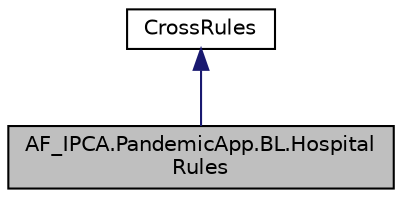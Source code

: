 digraph "AF_IPCA.PandemicApp.BL.HospitalRules"
{
 // LATEX_PDF_SIZE
  edge [fontname="Helvetica",fontsize="10",labelfontname="Helvetica",labelfontsize="10"];
  node [fontname="Helvetica",fontsize="10",shape=record];
  Node1 [label="AF_IPCA.PandemicApp.BL.Hospital\lRules",height=0.2,width=0.4,color="black", fillcolor="grey75", style="filled", fontcolor="black",tooltip="This class handles the logic and rules in the hospitals portfolio"];
  Node2 -> Node1 [dir="back",color="midnightblue",fontsize="10",style="solid",fontname="Helvetica"];
  Node2 [label="CrossRules",height=0.2,width=0.4,color="black", fillcolor="white", style="filled",URL="$dc/d83/class_a_f___i_p_c_a_1_1_pandemic_app_1_1_b_l_1_1_cross_rules.html",tooltip="this class stores the rules that are common to the classes at this level"];
}
